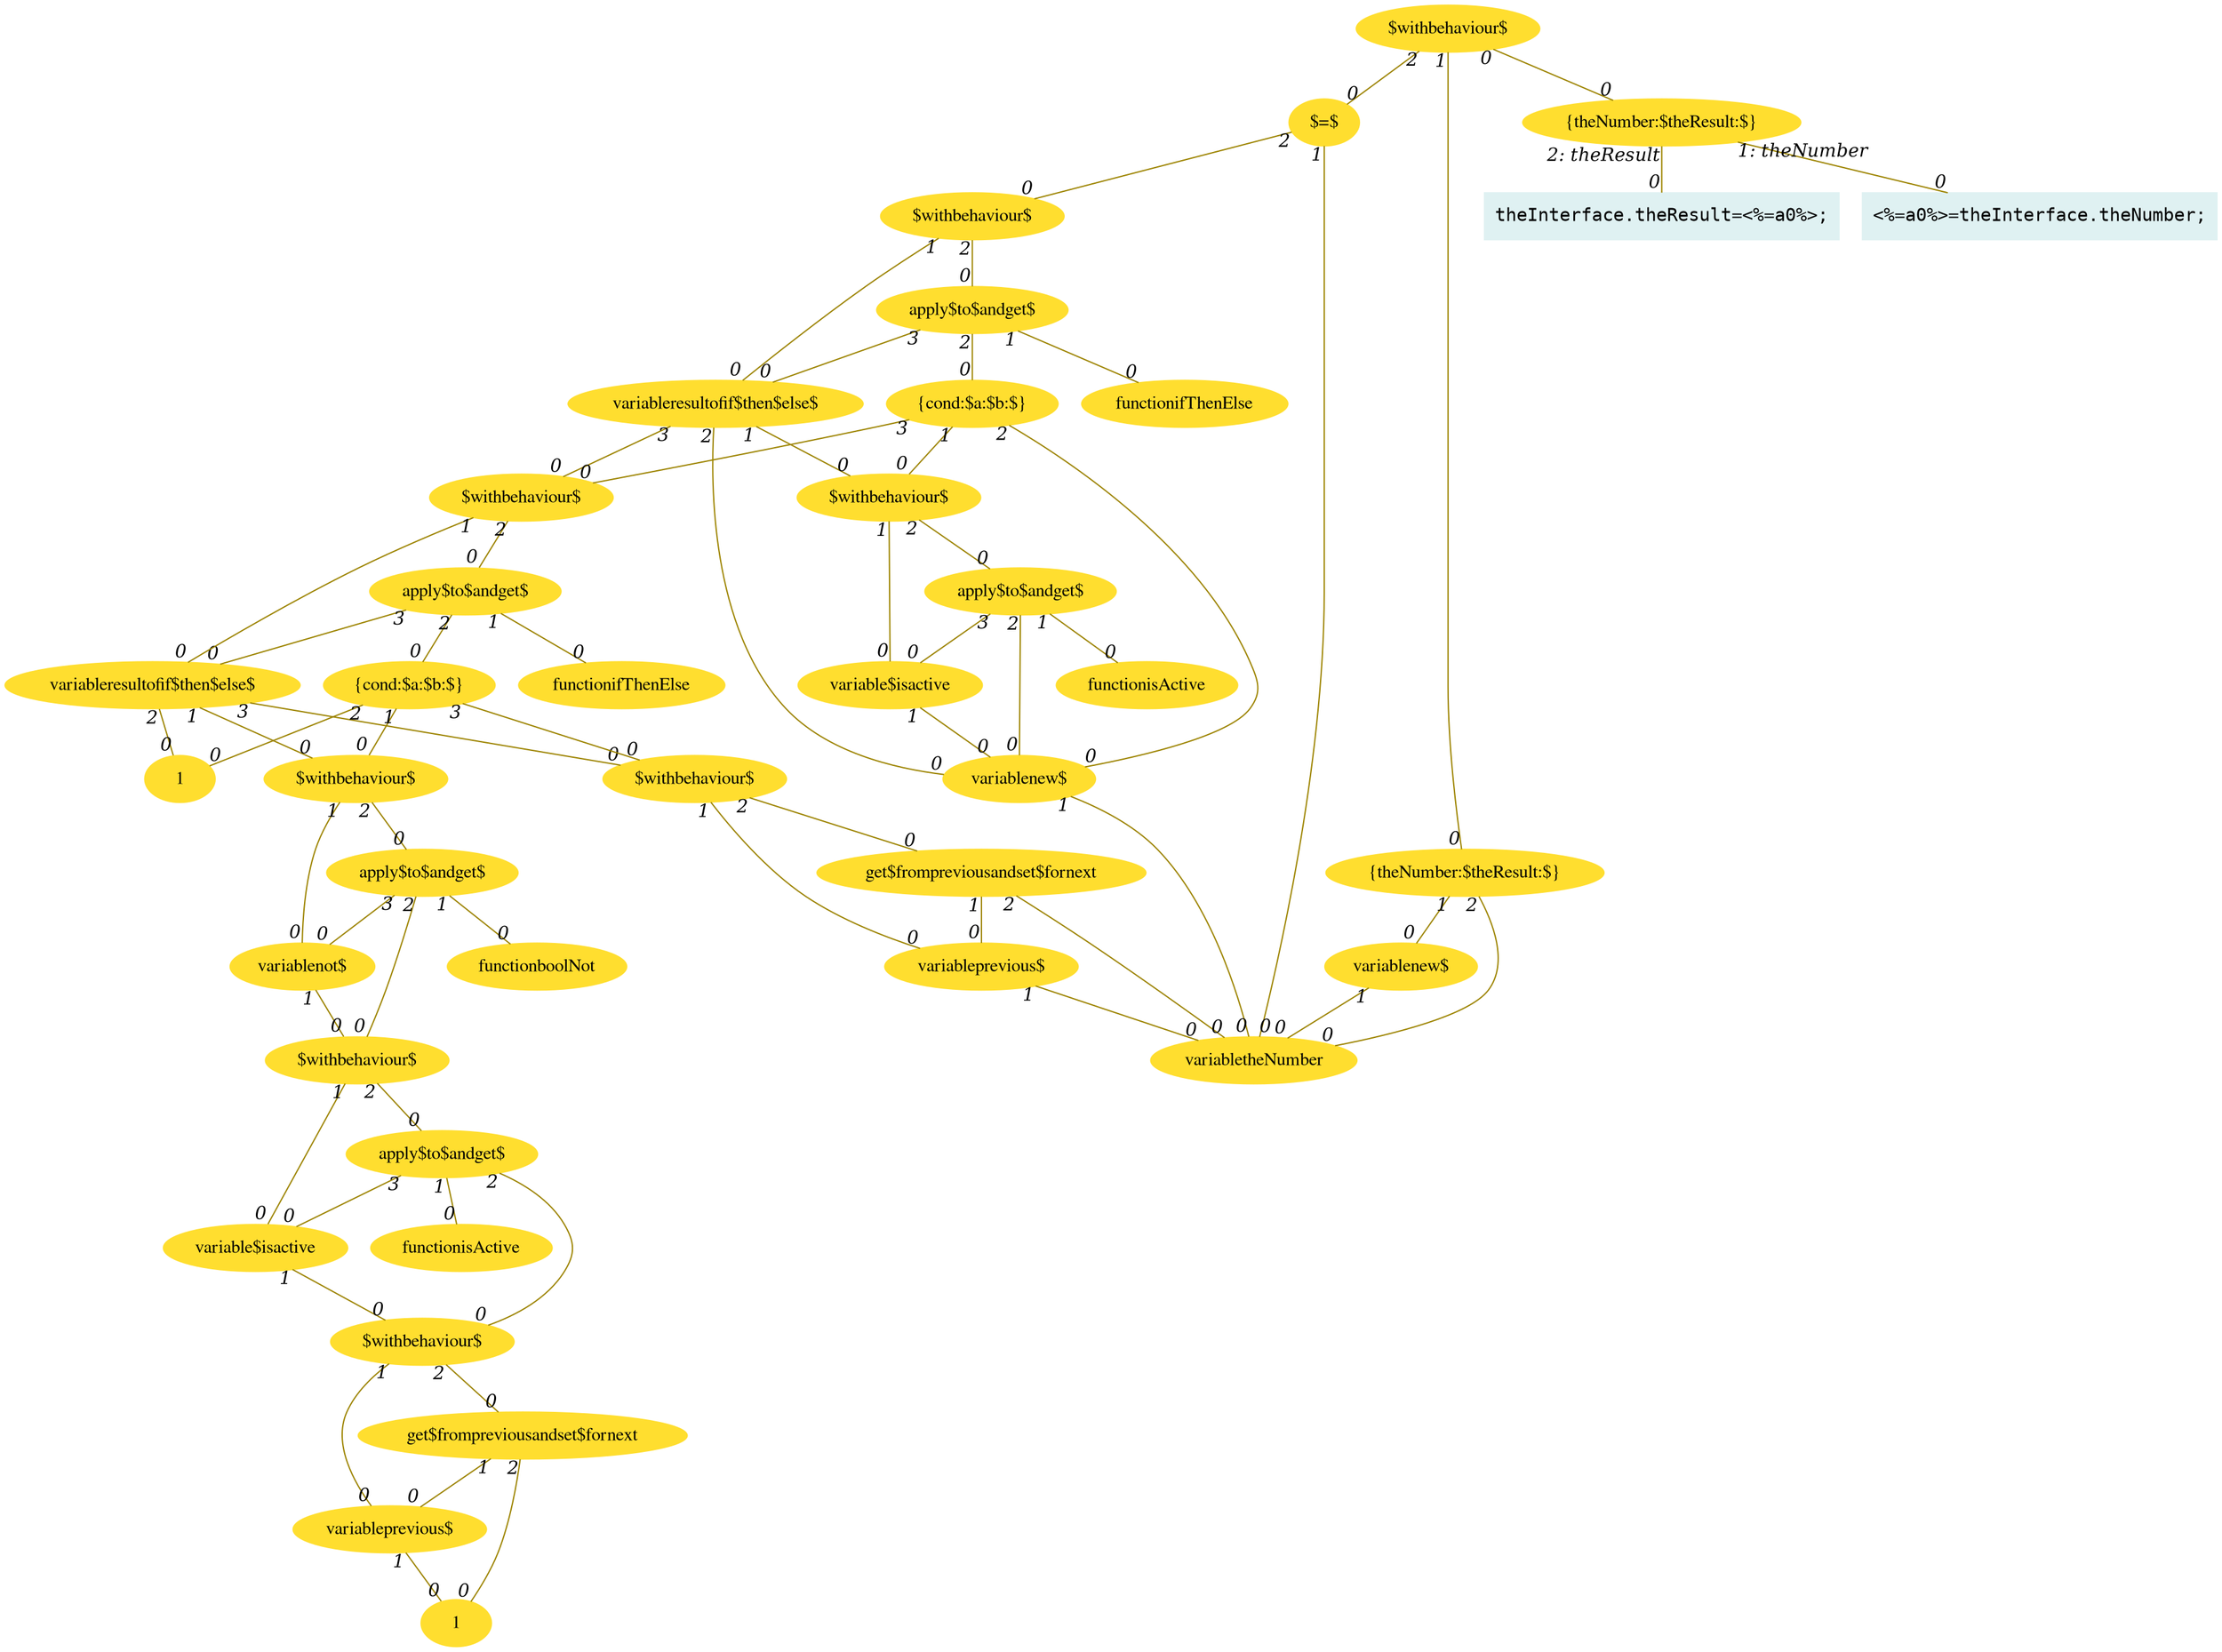 digraph g{node_2939 [shape="ellipse", style="filled", color="#ffde2f", fontname="Times", label="variabletheNumber" ]
node_2946 [shape="ellipse", style="filled", color="#ffde2f", fontname="Times", label="variablenew$" ]
node_2953 [shape="ellipse", style="filled", color="#ffde2f", fontname="Times", label="{theNumber:$theResult:$}" ]
node_2959 [shape="ellipse", style="filled", color="#ffde2f", fontname="Times", label="1" ]
node_2964 [shape="ellipse", style="filled", color="#ffde2f", fontname="Times", label="variablenew$" ]
node_2965 [shape="ellipse", style="filled", color="#ffde2f", fontname="Times", label="1" ]
node_2966 [shape="ellipse", style="filled", color="#ffde2f", fontname="Times", label="variableprevious$" ]
node_2967 [shape="ellipse", style="filled", color="#ffde2f", fontname="Times", label="get$frompreviousandset$fornext" ]
node_2968 [shape="ellipse", style="filled", color="#ffde2f", fontname="Times", label="$withbehaviour$" ]
node_2969 [shape="ellipse", style="filled", color="#ffde2f", fontname="Times", label="variable$isactive" ]
node_2970 [shape="ellipse", style="filled", color="#ffde2f", fontname="Times", label="functionisActive" ]
node_2971 [shape="ellipse", style="filled", color="#ffde2f", fontname="Times", label="apply$to$andget$" ]
node_2972 [shape="ellipse", style="filled", color="#ffde2f", fontname="Times", label="$withbehaviour$" ]
node_2973 [shape="ellipse", style="filled", color="#ffde2f", fontname="Times", label="variablenot$" ]
node_2974 [shape="ellipse", style="filled", color="#ffde2f", fontname="Times", label="functionboolNot" ]
node_2975 [shape="ellipse", style="filled", color="#ffde2f", fontname="Times", label="apply$to$andget$" ]
node_2976 [shape="ellipse", style="filled", color="#ffde2f", fontname="Times", label="$withbehaviour$" ]
node_2978 [shape="ellipse", style="filled", color="#ffde2f", fontname="Times", label="variableprevious$" ]
node_2979 [shape="ellipse", style="filled", color="#ffde2f", fontname="Times", label="get$frompreviousandset$fornext" ]
node_2980 [shape="ellipse", style="filled", color="#ffde2f", fontname="Times", label="$withbehaviour$" ]
node_2981 [shape="ellipse", style="filled", color="#ffde2f", fontname="Times", label="variableresultofif$then$else$" ]
node_2982 [shape="ellipse", style="filled", color="#ffde2f", fontname="Times", label="functionifThenElse" ]
node_2983 [shape="ellipse", style="filled", color="#ffde2f", fontname="Times", label="{cond:$a:$b:$}" ]
node_2984 [shape="ellipse", style="filled", color="#ffde2f", fontname="Times", label="apply$to$andget$" ]
node_2985 [shape="ellipse", style="filled", color="#ffde2f", fontname="Times", label="$withbehaviour$" ]
node_2986 [shape="ellipse", style="filled", color="#ffde2f", fontname="Times", label="variable$isactive" ]
node_2987 [shape="ellipse", style="filled", color="#ffde2f", fontname="Times", label="functionisActive" ]
node_2988 [shape="ellipse", style="filled", color="#ffde2f", fontname="Times", label="apply$to$andget$" ]
node_2989 [shape="ellipse", style="filled", color="#ffde2f", fontname="Times", label="$withbehaviour$" ]
node_2990 [shape="ellipse", style="filled", color="#ffde2f", fontname="Times", label="variableresultofif$then$else$" ]
node_2991 [shape="ellipse", style="filled", color="#ffde2f", fontname="Times", label="functionifThenElse" ]
node_2992 [shape="ellipse", style="filled", color="#ffde2f", fontname="Times", label="{cond:$a:$b:$}" ]
node_2993 [shape="ellipse", style="filled", color="#ffde2f", fontname="Times", label="apply$to$andget$" ]
node_2994 [shape="ellipse", style="filled", color="#ffde2f", fontname="Times", label="$withbehaviour$" ]
node_2995 [shape="ellipse", style="filled", color="#ffde2f", fontname="Times", label="$=$" ]
node_3091 [shape="ellipse", style="filled", color="#ffde2f", fontname="Times", label="$withbehaviour$" ]
node_3415 [shape="box", style="filled", color="#dff1f2", fontname="Courier", label="<%=a0%>=theInterface.theNumber;
" ]
node_3417 [shape="box", style="filled", color="#dff1f2", fontname="Courier", label="theInterface.theResult=<%=a0%>;
" ]
node_3419 [shape="ellipse", style="filled", color="#ffde2f", fontname="Times", label="{theNumber:$theResult:$}" ]
node_2946 -> node_2939 [dir=none, arrowHead=none, fontname="Times-Italic", arrowsize=1, color="#9d8400", label="",  headlabel="0", taillabel="1" ]
node_2953 -> node_2939 [dir=none, arrowHead=none, fontname="Times-Italic", arrowsize=1, color="#9d8400", label="",  headlabel="0", taillabel="2" ]
node_2953 -> node_2946 [dir=none, arrowHead=none, fontname="Times-Italic", arrowsize=1, color="#9d8400", label="",  headlabel="0", taillabel="1" ]
node_2967 -> node_2966 [dir=none, arrowHead=none, fontname="Times-Italic", arrowsize=1, color="#9d8400", label="",  headlabel="0", taillabel="1" ]
node_2968 -> node_2966 [dir=none, arrowHead=none, fontname="Times-Italic", arrowsize=1, color="#9d8400", label="",  headlabel="0", taillabel="1" ]
node_2968 -> node_2967 [dir=none, arrowHead=none, fontname="Times-Italic", arrowsize=1, color="#9d8400", label="",  headlabel="0", taillabel="2" ]
node_2966 -> node_2965 [dir=none, arrowHead=none, fontname="Times-Italic", arrowsize=1, color="#9d8400", label="",  headlabel="0", taillabel="1" ]
node_2967 -> node_2965 [dir=none, arrowHead=none, fontname="Times-Italic", arrowsize=1, color="#9d8400", label="",  headlabel="0", taillabel="2" ]
node_2971 -> node_2969 [dir=none, arrowHead=none, fontname="Times-Italic", arrowsize=1, color="#9d8400", label="",  headlabel="0", taillabel="3" ]
node_2971 -> node_2970 [dir=none, arrowHead=none, fontname="Times-Italic", arrowsize=1, color="#9d8400", label="",  headlabel="0", taillabel="1" ]
node_2972 -> node_2969 [dir=none, arrowHead=none, fontname="Times-Italic", arrowsize=1, color="#9d8400", label="",  headlabel="0", taillabel="1" ]
node_2972 -> node_2971 [dir=none, arrowHead=none, fontname="Times-Italic", arrowsize=1, color="#9d8400", label="",  headlabel="0", taillabel="2" ]
node_2969 -> node_2968 [dir=none, arrowHead=none, fontname="Times-Italic", arrowsize=1, color="#9d8400", label="",  headlabel="0", taillabel="1" ]
node_2971 -> node_2968 [dir=none, arrowHead=none, fontname="Times-Italic", arrowsize=1, color="#9d8400", label="",  headlabel="0", taillabel="2" ]
node_2975 -> node_2973 [dir=none, arrowHead=none, fontname="Times-Italic", arrowsize=1, color="#9d8400", label="",  headlabel="0", taillabel="3" ]
node_2975 -> node_2974 [dir=none, arrowHead=none, fontname="Times-Italic", arrowsize=1, color="#9d8400", label="",  headlabel="0", taillabel="1" ]
node_2976 -> node_2973 [dir=none, arrowHead=none, fontname="Times-Italic", arrowsize=1, color="#9d8400", label="",  headlabel="0", taillabel="1" ]
node_2976 -> node_2975 [dir=none, arrowHead=none, fontname="Times-Italic", arrowsize=1, color="#9d8400", label="",  headlabel="0", taillabel="2" ]
node_2973 -> node_2972 [dir=none, arrowHead=none, fontname="Times-Italic", arrowsize=1, color="#9d8400", label="",  headlabel="0", taillabel="1" ]
node_2975 -> node_2972 [dir=none, arrowHead=none, fontname="Times-Italic", arrowsize=1, color="#9d8400", label="",  headlabel="0", taillabel="2" ]
node_2979 -> node_2978 [dir=none, arrowHead=none, fontname="Times-Italic", arrowsize=1, color="#9d8400", label="",  headlabel="0", taillabel="1" ]
node_2980 -> node_2978 [dir=none, arrowHead=none, fontname="Times-Italic", arrowsize=1, color="#9d8400", label="",  headlabel="0", taillabel="1" ]
node_2980 -> node_2979 [dir=none, arrowHead=none, fontname="Times-Italic", arrowsize=1, color="#9d8400", label="",  headlabel="0", taillabel="2" ]
node_2984 -> node_2981 [dir=none, arrowHead=none, fontname="Times-Italic", arrowsize=1, color="#9d8400", label="",  headlabel="0", taillabel="3" ]
node_2984 -> node_2982 [dir=none, arrowHead=none, fontname="Times-Italic", arrowsize=1, color="#9d8400", label="",  headlabel="0", taillabel="1" ]
node_2984 -> node_2983 [dir=none, arrowHead=none, fontname="Times-Italic", arrowsize=1, color="#9d8400", label="",  headlabel="0", taillabel="2" ]
node_2985 -> node_2981 [dir=none, arrowHead=none, fontname="Times-Italic", arrowsize=1, color="#9d8400", label="",  headlabel="0", taillabel="1" ]
node_2985 -> node_2984 [dir=none, arrowHead=none, fontname="Times-Italic", arrowsize=1, color="#9d8400", label="",  headlabel="0", taillabel="2" ]
node_2981 -> node_2976 [dir=none, arrowHead=none, fontname="Times-Italic", arrowsize=1, color="#9d8400", label="",  headlabel="0", taillabel="1" ]
node_2983 -> node_2976 [dir=none, arrowHead=none, fontname="Times-Italic", arrowsize=1, color="#9d8400", label="",  headlabel="0", taillabel="1" ]
node_2981 -> node_2980 [dir=none, arrowHead=none, fontname="Times-Italic", arrowsize=1, color="#9d8400", label="",  headlabel="0", taillabel="3" ]
node_2983 -> node_2980 [dir=none, arrowHead=none, fontname="Times-Italic", arrowsize=1, color="#9d8400", label="",  headlabel="0", taillabel="3" ]
node_2988 -> node_2986 [dir=none, arrowHead=none, fontname="Times-Italic", arrowsize=1, color="#9d8400", label="",  headlabel="0", taillabel="3" ]
node_2988 -> node_2987 [dir=none, arrowHead=none, fontname="Times-Italic", arrowsize=1, color="#9d8400", label="",  headlabel="0", taillabel="1" ]
node_2989 -> node_2986 [dir=none, arrowHead=none, fontname="Times-Italic", arrowsize=1, color="#9d8400", label="",  headlabel="0", taillabel="1" ]
node_2989 -> node_2988 [dir=none, arrowHead=none, fontname="Times-Italic", arrowsize=1, color="#9d8400", label="",  headlabel="0", taillabel="2" ]
node_2993 -> node_2990 [dir=none, arrowHead=none, fontname="Times-Italic", arrowsize=1, color="#9d8400", label="",  headlabel="0", taillabel="3" ]
node_2993 -> node_2991 [dir=none, arrowHead=none, fontname="Times-Italic", arrowsize=1, color="#9d8400", label="",  headlabel="0", taillabel="1" ]
node_2993 -> node_2992 [dir=none, arrowHead=none, fontname="Times-Italic", arrowsize=1, color="#9d8400", label="",  headlabel="0", taillabel="2" ]
node_2994 -> node_2990 [dir=none, arrowHead=none, fontname="Times-Italic", arrowsize=1, color="#9d8400", label="",  headlabel="0", taillabel="1" ]
node_2994 -> node_2993 [dir=none, arrowHead=none, fontname="Times-Italic", arrowsize=1, color="#9d8400", label="",  headlabel="0", taillabel="2" ]
node_2990 -> node_2989 [dir=none, arrowHead=none, fontname="Times-Italic", arrowsize=1, color="#9d8400", label="",  headlabel="0", taillabel="1" ]
node_2992 -> node_2989 [dir=none, arrowHead=none, fontname="Times-Italic", arrowsize=1, color="#9d8400", label="",  headlabel="0", taillabel="1" ]
node_2986 -> node_2964 [dir=none, arrowHead=none, fontname="Times-Italic", arrowsize=1, color="#9d8400", label="",  headlabel="0", taillabel="1" ]
node_2988 -> node_2964 [dir=none, arrowHead=none, fontname="Times-Italic", arrowsize=1, color="#9d8400", label="",  headlabel="0", taillabel="2" ]
node_2990 -> node_2964 [dir=none, arrowHead=none, fontname="Times-Italic", arrowsize=1, color="#9d8400", label="",  headlabel="0", taillabel="2" ]
node_2992 -> node_2964 [dir=none, arrowHead=none, fontname="Times-Italic", arrowsize=1, color="#9d8400", label="",  headlabel="0", taillabel="2" ]
node_2990 -> node_2985 [dir=none, arrowHead=none, fontname="Times-Italic", arrowsize=1, color="#9d8400", label="",  headlabel="0", taillabel="3" ]
node_2992 -> node_2985 [dir=none, arrowHead=none, fontname="Times-Italic", arrowsize=1, color="#9d8400", label="",  headlabel="0", taillabel="3" ]
node_2995 -> node_2994 [dir=none, arrowHead=none, fontname="Times-Italic", arrowsize=1, color="#9d8400", label="",  headlabel="0", taillabel="2" ]
node_2964 -> node_2939 [dir=none, arrowHead=none, fontname="Times-Italic", arrowsize=1, color="#9d8400", label="",  headlabel="0", taillabel="1" ]
node_2978 -> node_2939 [dir=none, arrowHead=none, fontname="Times-Italic", arrowsize=1, color="#9d8400", label="",  headlabel="0", taillabel="1" ]
node_2979 -> node_2939 [dir=none, arrowHead=none, fontname="Times-Italic", arrowsize=1, color="#9d8400", label="",  headlabel="0", taillabel="2" ]
node_2995 -> node_2939 [dir=none, arrowHead=none, fontname="Times-Italic", arrowsize=1, color="#9d8400", label="",  headlabel="0", taillabel="1" ]
node_2981 -> node_2959 [dir=none, arrowHead=none, fontname="Times-Italic", arrowsize=1, color="#9d8400", label="",  headlabel="0", taillabel="2" ]
node_2983 -> node_2959 [dir=none, arrowHead=none, fontname="Times-Italic", arrowsize=1, color="#9d8400", label="",  headlabel="0", taillabel="2" ]
node_3091 -> node_2953 [dir=none, arrowHead=none, fontname="Times-Italic", arrowsize=1, color="#9d8400", label="",  headlabel="0", taillabel="1" ]
node_3091 -> node_2995 [dir=none, arrowHead=none, fontname="Times-Italic", arrowsize=1, color="#9d8400", label="",  headlabel="0", taillabel="2" ]
node_3419 -> node_3415 [dir=none, arrowHead=none, fontname="Times-Italic", arrowsize=1, color="#9d8400", label="",  headlabel="0", taillabel="1: theNumber" ]
node_3419 -> node_3417 [dir=none, arrowHead=none, fontname="Times-Italic", arrowsize=1, color="#9d8400", label="",  headlabel="0", taillabel="2: theResult" ]
node_3091 -> node_3419 [dir=none, arrowHead=none, fontname="Times-Italic", arrowsize=1, color="#9d8400", label="",  headlabel="0", taillabel="0" ]
}
